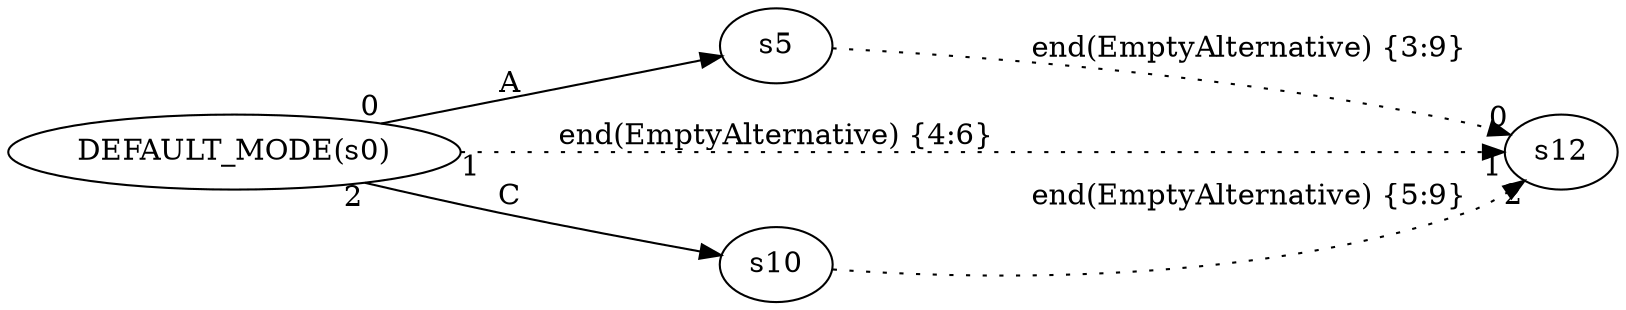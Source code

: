 digraph ATN {
  rankdir=LR;

  "DEFAULT_MODE(s0)" -> s5 [label=A, taillabel=0]
  s5 -> s12 [label="end(EmptyAlternative) {3:9}", headlabel=0, style=dotted]
  "DEFAULT_MODE(s0)" -> s12 [label="end(EmptyAlternative) {4:6}", taillabel=1, headlabel=1, style=dotted]
  "DEFAULT_MODE(s0)" -> s10 [label=C, taillabel=2]
  s10 -> s12 [label="end(EmptyAlternative) {5:9}", headlabel=2, style=dotted]
}